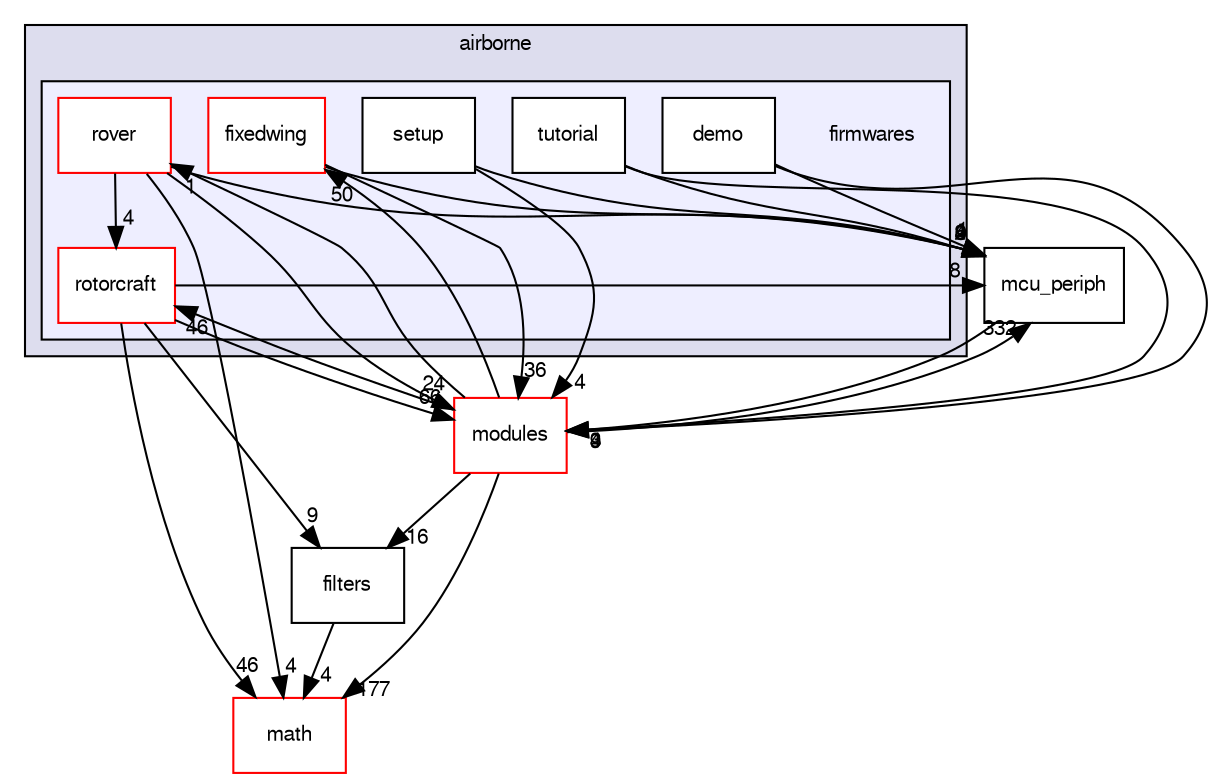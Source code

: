 digraph "sw/airborne/firmwares" {
  compound=true
  node [ fontsize="10", fontname="FreeSans"];
  edge [ labelfontsize="10", labelfontname="FreeSans"];
  subgraph clusterdir_5e9153041680afc3c016fd52fa730b56 {
    graph [ bgcolor="#ddddee", pencolor="black", label="airborne" fontname="FreeSans", fontsize="10", URL="dir_5e9153041680afc3c016fd52fa730b56.html"]
  subgraph clusterdir_e7d2494544042a787a6ee70a779a5e07 {
    graph [ bgcolor="#eeeeff", pencolor="black", label="" URL="dir_e7d2494544042a787a6ee70a779a5e07.html"];
    dir_e7d2494544042a787a6ee70a779a5e07 [shape=plaintext label="firmwares"];
    dir_b0e6f095cc0ffe2a6f2cb701ae972221 [shape=box label="demo" color="black" fillcolor="white" style="filled" URL="dir_b0e6f095cc0ffe2a6f2cb701ae972221.html"];
    dir_cb1b347b64b61ba7f369ccfe68448b26 [shape=box label="fixedwing" color="red" fillcolor="white" style="filled" URL="dir_cb1b347b64b61ba7f369ccfe68448b26.html"];
    dir_e37d355c72eb7c8e5b43c34bdea5a24b [shape=box label="rotorcraft" color="red" fillcolor="white" style="filled" URL="dir_e37d355c72eb7c8e5b43c34bdea5a24b.html"];
    dir_414bebee49467d45198ced6169b2555f [shape=box label="rover" color="red" fillcolor="white" style="filled" URL="dir_414bebee49467d45198ced6169b2555f.html"];
    dir_38ba296eae9b9ece8d4ed735450fba0a [shape=box label="setup" color="black" fillcolor="white" style="filled" URL="dir_38ba296eae9b9ece8d4ed735450fba0a.html"];
    dir_10b4664421e252b3805dc0b09ca0a8ce [shape=box label="tutorial" color="black" fillcolor="white" style="filled" URL="dir_10b4664421e252b3805dc0b09ca0a8ce.html"];
  }
  }
  dir_1ca43f6a116d741d80fb1d0555a2b198 [shape=box label="mcu_periph" URL="dir_1ca43f6a116d741d80fb1d0555a2b198.html"];
  dir_1444106569909aede49a887d28257b90 [shape=box label="filters" URL="dir_1444106569909aede49a887d28257b90.html"];
  dir_29343b6f5fcd4b75a5dfbb985ff56864 [shape=box label="math" fillcolor="white" style="filled" color="red" URL="dir_29343b6f5fcd4b75a5dfbb985ff56864.html"];
  dir_c2abcdd6ccb39c3582929c0e3f5651c2 [shape=box label="modules" fillcolor="white" style="filled" color="red" URL="dir_c2abcdd6ccb39c3582929c0e3f5651c2.html"];
  dir_cb1b347b64b61ba7f369ccfe68448b26->dir_1ca43f6a116d741d80fb1d0555a2b198 [headlabel="6", labeldistance=1.5 headhref="dir_000094_000107.html"];
  dir_cb1b347b64b61ba7f369ccfe68448b26->dir_c2abcdd6ccb39c3582929c0e3f5651c2 [headlabel="36", labeldistance=1.5 headhref="dir_000094_000031.html"];
  dir_38ba296eae9b9ece8d4ed735450fba0a->dir_1ca43f6a116d741d80fb1d0555a2b198 [headlabel="4", labeldistance=1.5 headhref="dir_000103_000107.html"];
  dir_38ba296eae9b9ece8d4ed735450fba0a->dir_c2abcdd6ccb39c3582929c0e3f5651c2 [headlabel="4", labeldistance=1.5 headhref="dir_000103_000031.html"];
  dir_1ca43f6a116d741d80fb1d0555a2b198->dir_c2abcdd6ccb39c3582929c0e3f5651c2 [headlabel="3", labeldistance=1.5 headhref="dir_000107_000031.html"];
  dir_e37d355c72eb7c8e5b43c34bdea5a24b->dir_1ca43f6a116d741d80fb1d0555a2b198 [headlabel="8", labeldistance=1.5 headhref="dir_000095_000107.html"];
  dir_e37d355c72eb7c8e5b43c34bdea5a24b->dir_1444106569909aede49a887d28257b90 [headlabel="9", labeldistance=1.5 headhref="dir_000095_000091.html"];
  dir_e37d355c72eb7c8e5b43c34bdea5a24b->dir_29343b6f5fcd4b75a5dfbb985ff56864 [headlabel="46", labeldistance=1.5 headhref="dir_000095_000105.html"];
  dir_e37d355c72eb7c8e5b43c34bdea5a24b->dir_c2abcdd6ccb39c3582929c0e3f5651c2 [headlabel="66", labeldistance=1.5 headhref="dir_000095_000031.html"];
  dir_414bebee49467d45198ced6169b2555f->dir_1ca43f6a116d741d80fb1d0555a2b198 [headlabel="2", labeldistance=1.5 headhref="dir_000096_000107.html"];
  dir_414bebee49467d45198ced6169b2555f->dir_e37d355c72eb7c8e5b43c34bdea5a24b [headlabel="4", labeldistance=1.5 headhref="dir_000096_000095.html"];
  dir_414bebee49467d45198ced6169b2555f->dir_29343b6f5fcd4b75a5dfbb985ff56864 [headlabel="4", labeldistance=1.5 headhref="dir_000096_000105.html"];
  dir_414bebee49467d45198ced6169b2555f->dir_c2abcdd6ccb39c3582929c0e3f5651c2 [headlabel="24", labeldistance=1.5 headhref="dir_000096_000031.html"];
  dir_1444106569909aede49a887d28257b90->dir_29343b6f5fcd4b75a5dfbb985ff56864 [headlabel="4", labeldistance=1.5 headhref="dir_000091_000105.html"];
  dir_b0e6f095cc0ffe2a6f2cb701ae972221->dir_1ca43f6a116d741d80fb1d0555a2b198 [headlabel="1", labeldistance=1.5 headhref="dir_000093_000107.html"];
  dir_b0e6f095cc0ffe2a6f2cb701ae972221->dir_c2abcdd6ccb39c3582929c0e3f5651c2 [headlabel="9", labeldistance=1.5 headhref="dir_000093_000031.html"];
  dir_10b4664421e252b3805dc0b09ca0a8ce->dir_1ca43f6a116d741d80fb1d0555a2b198 [headlabel="9", labeldistance=1.5 headhref="dir_000104_000107.html"];
  dir_10b4664421e252b3805dc0b09ca0a8ce->dir_c2abcdd6ccb39c3582929c0e3f5651c2 [headlabel="4", labeldistance=1.5 headhref="dir_000104_000031.html"];
  dir_c2abcdd6ccb39c3582929c0e3f5651c2->dir_cb1b347b64b61ba7f369ccfe68448b26 [headlabel="50", labeldistance=1.5 headhref="dir_000031_000094.html"];
  dir_c2abcdd6ccb39c3582929c0e3f5651c2->dir_1ca43f6a116d741d80fb1d0555a2b198 [headlabel="332", labeldistance=1.5 headhref="dir_000031_000107.html"];
  dir_c2abcdd6ccb39c3582929c0e3f5651c2->dir_e37d355c72eb7c8e5b43c34bdea5a24b [headlabel="46", labeldistance=1.5 headhref="dir_000031_000095.html"];
  dir_c2abcdd6ccb39c3582929c0e3f5651c2->dir_414bebee49467d45198ced6169b2555f [headlabel="1", labeldistance=1.5 headhref="dir_000031_000096.html"];
  dir_c2abcdd6ccb39c3582929c0e3f5651c2->dir_1444106569909aede49a887d28257b90 [headlabel="16", labeldistance=1.5 headhref="dir_000031_000091.html"];
  dir_c2abcdd6ccb39c3582929c0e3f5651c2->dir_29343b6f5fcd4b75a5dfbb985ff56864 [headlabel="177", labeldistance=1.5 headhref="dir_000031_000105.html"];
}
